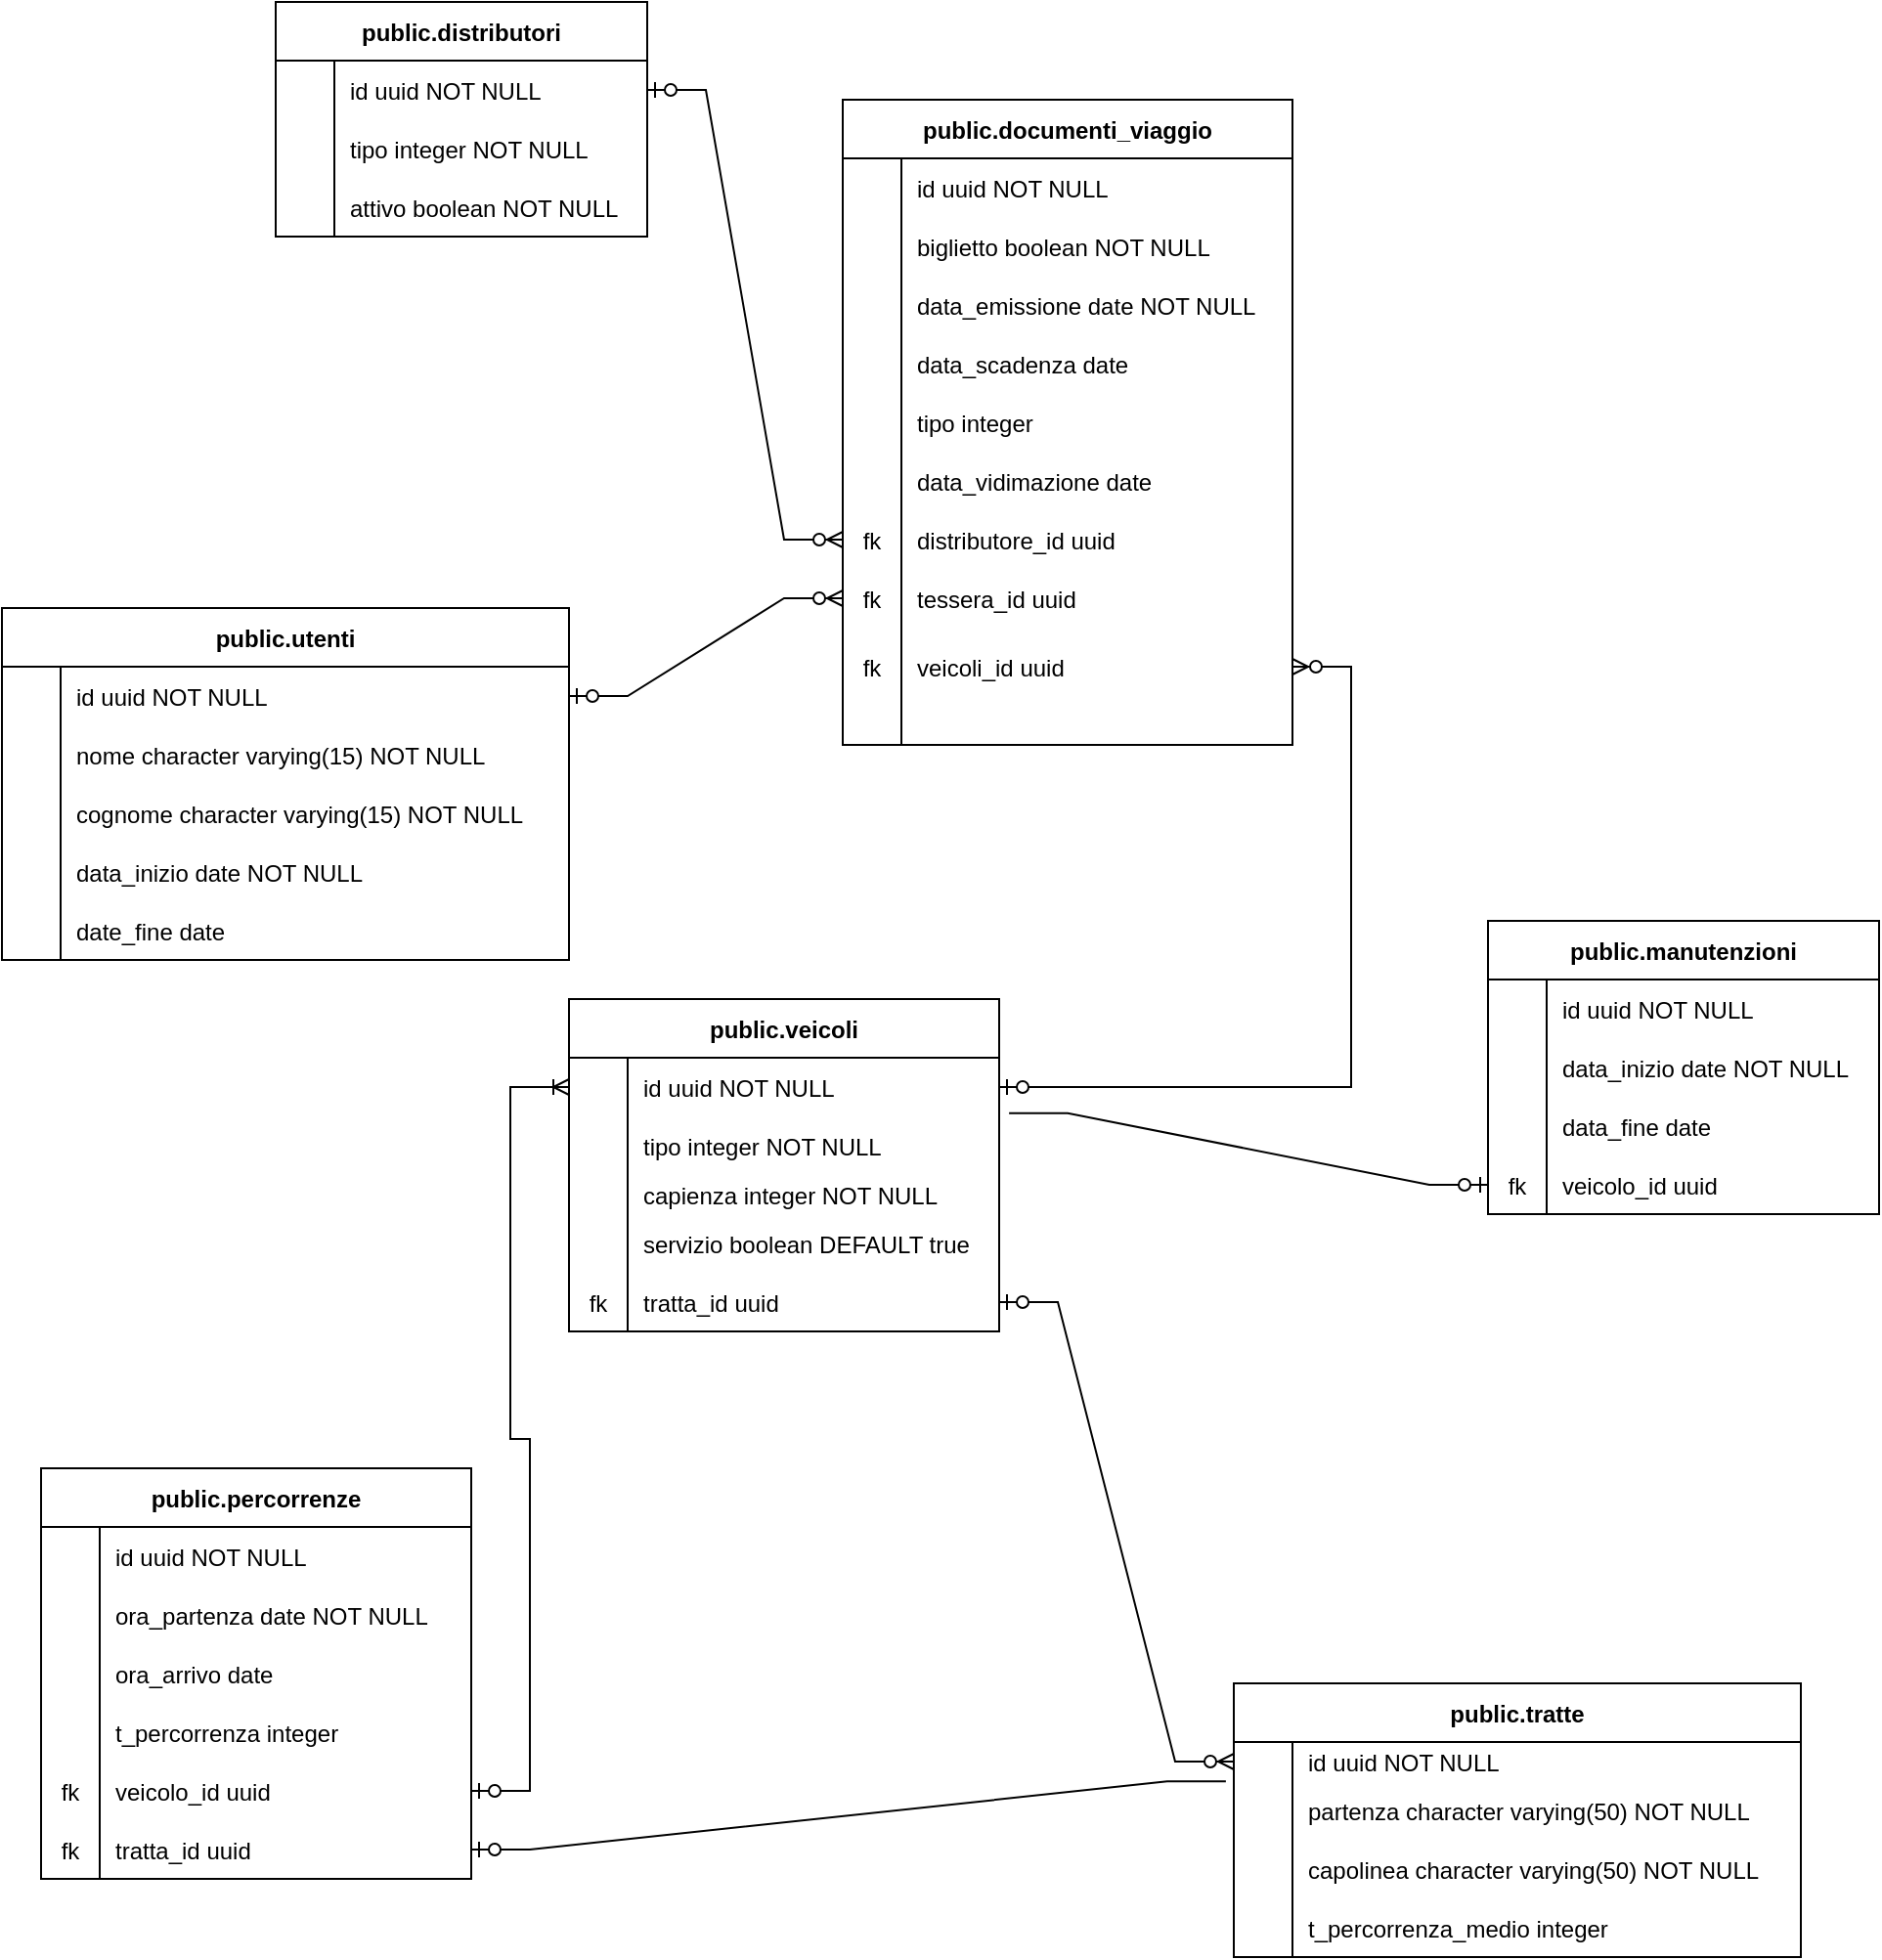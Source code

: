 <mxfile version="21.2.8" type="device">
  <diagram name="Page-1" id="JBYJhnWxyy9aFJ1WZDOu">
    <mxGraphModel dx="2127" dy="907" grid="1" gridSize="10" guides="1" tooltips="1" connect="1" arrows="1" fold="1" page="1" pageScale="1" pageWidth="827" pageHeight="1169" math="0" shadow="0">
      <root>
        <mxCell id="0" />
        <mxCell id="1" parent="0" />
        <mxCell id="Jxn9UHSikNaQUGG8IKJa-1" value="public.distributori" style="shape=table;startSize=30;container=1;collapsible=1;childLayout=tableLayout;fixedRows=1;rowLines=0;fontStyle=1;align=center;resizeLast=1;" parent="1" vertex="1">
          <mxGeometry x="-670" y="50" width="190" height="120" as="geometry" />
        </mxCell>
        <mxCell id="Jxn9UHSikNaQUGG8IKJa-2" value="" style="shape=tableRow;horizontal=0;startSize=0;swimlaneHead=0;swimlaneBody=0;fillColor=none;collapsible=0;dropTarget=0;points=[[0,0.5],[1,0.5]];portConstraint=eastwest;strokeColor=inherit;top=0;left=0;right=0;bottom=0;" parent="Jxn9UHSikNaQUGG8IKJa-1" vertex="1">
          <mxGeometry y="30" width="190" height="30" as="geometry" />
        </mxCell>
        <mxCell id="Jxn9UHSikNaQUGG8IKJa-3" value="" style="shape=partialRectangle;overflow=hidden;connectable=0;fillColor=none;strokeColor=inherit;top=0;left=0;bottom=0;right=0;" parent="Jxn9UHSikNaQUGG8IKJa-2" vertex="1">
          <mxGeometry width="30" height="30" as="geometry">
            <mxRectangle width="30" height="30" as="alternateBounds" />
          </mxGeometry>
        </mxCell>
        <mxCell id="Jxn9UHSikNaQUGG8IKJa-4" value="id uuid NOT NULL" style="shape=partialRectangle;overflow=hidden;connectable=0;fillColor=none;align=left;strokeColor=inherit;top=0;left=0;bottom=0;right=0;spacingLeft=6;" parent="Jxn9UHSikNaQUGG8IKJa-2" vertex="1">
          <mxGeometry x="30" width="160" height="30" as="geometry">
            <mxRectangle width="160" height="30" as="alternateBounds" />
          </mxGeometry>
        </mxCell>
        <mxCell id="Jxn9UHSikNaQUGG8IKJa-5" value="" style="shape=tableRow;horizontal=0;startSize=0;swimlaneHead=0;swimlaneBody=0;fillColor=none;collapsible=0;dropTarget=0;points=[[0,0.5],[1,0.5]];portConstraint=eastwest;strokeColor=inherit;top=0;left=0;right=0;bottom=0;" parent="Jxn9UHSikNaQUGG8IKJa-1" vertex="1">
          <mxGeometry y="60" width="190" height="30" as="geometry" />
        </mxCell>
        <mxCell id="Jxn9UHSikNaQUGG8IKJa-6" value="" style="shape=partialRectangle;overflow=hidden;connectable=0;fillColor=none;strokeColor=inherit;top=0;left=0;bottom=0;right=0;" parent="Jxn9UHSikNaQUGG8IKJa-5" vertex="1">
          <mxGeometry width="30" height="30" as="geometry">
            <mxRectangle width="30" height="30" as="alternateBounds" />
          </mxGeometry>
        </mxCell>
        <mxCell id="Jxn9UHSikNaQUGG8IKJa-7" value="tipo integer NOT NULL" style="shape=partialRectangle;overflow=hidden;connectable=0;fillColor=none;align=left;strokeColor=inherit;top=0;left=0;bottom=0;right=0;spacingLeft=6;" parent="Jxn9UHSikNaQUGG8IKJa-5" vertex="1">
          <mxGeometry x="30" width="160" height="30" as="geometry">
            <mxRectangle width="160" height="30" as="alternateBounds" />
          </mxGeometry>
        </mxCell>
        <mxCell id="Jxn9UHSikNaQUGG8IKJa-8" value="" style="shape=tableRow;horizontal=0;startSize=0;swimlaneHead=0;swimlaneBody=0;fillColor=none;collapsible=0;dropTarget=0;points=[[0,0.5],[1,0.5]];portConstraint=eastwest;strokeColor=inherit;top=0;left=0;right=0;bottom=0;" parent="Jxn9UHSikNaQUGG8IKJa-1" vertex="1">
          <mxGeometry y="90" width="190" height="30" as="geometry" />
        </mxCell>
        <mxCell id="Jxn9UHSikNaQUGG8IKJa-9" value="" style="shape=partialRectangle;overflow=hidden;connectable=0;fillColor=none;strokeColor=inherit;top=0;left=0;bottom=0;right=0;" parent="Jxn9UHSikNaQUGG8IKJa-8" vertex="1">
          <mxGeometry width="30" height="30" as="geometry">
            <mxRectangle width="30" height="30" as="alternateBounds" />
          </mxGeometry>
        </mxCell>
        <mxCell id="Jxn9UHSikNaQUGG8IKJa-10" value="attivo boolean NOT NULL" style="shape=partialRectangle;overflow=hidden;connectable=0;fillColor=none;align=left;strokeColor=inherit;top=0;left=0;bottom=0;right=0;spacingLeft=6;" parent="Jxn9UHSikNaQUGG8IKJa-8" vertex="1">
          <mxGeometry x="30" width="160" height="30" as="geometry">
            <mxRectangle width="160" height="30" as="alternateBounds" />
          </mxGeometry>
        </mxCell>
        <mxCell id="Jxn9UHSikNaQUGG8IKJa-11" value="public.documenti_viaggio" style="shape=table;startSize=30;container=1;collapsible=1;childLayout=tableLayout;fixedRows=1;rowLines=0;fontStyle=1;align=center;resizeLast=1;" parent="1" vertex="1">
          <mxGeometry x="-380" y="100" width="230" height="330" as="geometry" />
        </mxCell>
        <mxCell id="Jxn9UHSikNaQUGG8IKJa-12" value="" style="shape=tableRow;horizontal=0;startSize=0;swimlaneHead=0;swimlaneBody=0;fillColor=none;collapsible=0;dropTarget=0;points=[[0,0.5],[1,0.5]];portConstraint=eastwest;strokeColor=inherit;top=0;left=0;right=0;bottom=0;" parent="Jxn9UHSikNaQUGG8IKJa-11" vertex="1">
          <mxGeometry y="30" width="230" height="30" as="geometry" />
        </mxCell>
        <mxCell id="Jxn9UHSikNaQUGG8IKJa-13" value="" style="shape=partialRectangle;overflow=hidden;connectable=0;fillColor=none;strokeColor=inherit;top=0;left=0;bottom=0;right=0;" parent="Jxn9UHSikNaQUGG8IKJa-12" vertex="1">
          <mxGeometry width="30" height="30" as="geometry">
            <mxRectangle width="30" height="30" as="alternateBounds" />
          </mxGeometry>
        </mxCell>
        <mxCell id="Jxn9UHSikNaQUGG8IKJa-14" value="id uuid NOT NULL" style="shape=partialRectangle;overflow=hidden;connectable=0;fillColor=none;align=left;strokeColor=inherit;top=0;left=0;bottom=0;right=0;spacingLeft=6;" parent="Jxn9UHSikNaQUGG8IKJa-12" vertex="1">
          <mxGeometry x="30" width="200" height="30" as="geometry">
            <mxRectangle width="200" height="30" as="alternateBounds" />
          </mxGeometry>
        </mxCell>
        <mxCell id="Jxn9UHSikNaQUGG8IKJa-15" value="" style="shape=tableRow;horizontal=0;startSize=0;swimlaneHead=0;swimlaneBody=0;fillColor=none;collapsible=0;dropTarget=0;points=[[0,0.5],[1,0.5]];portConstraint=eastwest;strokeColor=inherit;top=0;left=0;right=0;bottom=0;" parent="Jxn9UHSikNaQUGG8IKJa-11" vertex="1">
          <mxGeometry y="60" width="230" height="30" as="geometry" />
        </mxCell>
        <mxCell id="Jxn9UHSikNaQUGG8IKJa-16" value="" style="shape=partialRectangle;overflow=hidden;connectable=0;fillColor=none;strokeColor=inherit;top=0;left=0;bottom=0;right=0;" parent="Jxn9UHSikNaQUGG8IKJa-15" vertex="1">
          <mxGeometry width="30" height="30" as="geometry">
            <mxRectangle width="30" height="30" as="alternateBounds" />
          </mxGeometry>
        </mxCell>
        <mxCell id="Jxn9UHSikNaQUGG8IKJa-17" value="biglietto boolean NOT NULL" style="shape=partialRectangle;overflow=hidden;connectable=0;fillColor=none;align=left;strokeColor=inherit;top=0;left=0;bottom=0;right=0;spacingLeft=6;" parent="Jxn9UHSikNaQUGG8IKJa-15" vertex="1">
          <mxGeometry x="30" width="200" height="30" as="geometry">
            <mxRectangle width="200" height="30" as="alternateBounds" />
          </mxGeometry>
        </mxCell>
        <mxCell id="Jxn9UHSikNaQUGG8IKJa-18" value="" style="shape=tableRow;horizontal=0;startSize=0;swimlaneHead=0;swimlaneBody=0;fillColor=none;collapsible=0;dropTarget=0;points=[[0,0.5],[1,0.5]];portConstraint=eastwest;strokeColor=inherit;top=0;left=0;right=0;bottom=0;" parent="Jxn9UHSikNaQUGG8IKJa-11" vertex="1">
          <mxGeometry y="90" width="230" height="30" as="geometry" />
        </mxCell>
        <mxCell id="Jxn9UHSikNaQUGG8IKJa-19" value="" style="shape=partialRectangle;overflow=hidden;connectable=0;fillColor=none;strokeColor=inherit;top=0;left=0;bottom=0;right=0;" parent="Jxn9UHSikNaQUGG8IKJa-18" vertex="1">
          <mxGeometry width="30" height="30" as="geometry">
            <mxRectangle width="30" height="30" as="alternateBounds" />
          </mxGeometry>
        </mxCell>
        <mxCell id="Jxn9UHSikNaQUGG8IKJa-20" value="data_emissione date NOT NULL" style="shape=partialRectangle;overflow=hidden;connectable=0;fillColor=none;align=left;strokeColor=inherit;top=0;left=0;bottom=0;right=0;spacingLeft=6;" parent="Jxn9UHSikNaQUGG8IKJa-18" vertex="1">
          <mxGeometry x="30" width="200" height="30" as="geometry">
            <mxRectangle width="200" height="30" as="alternateBounds" />
          </mxGeometry>
        </mxCell>
        <mxCell id="Jxn9UHSikNaQUGG8IKJa-21" value="" style="shape=tableRow;horizontal=0;startSize=0;swimlaneHead=0;swimlaneBody=0;fillColor=none;collapsible=0;dropTarget=0;points=[[0,0.5],[1,0.5]];portConstraint=eastwest;strokeColor=inherit;top=0;left=0;right=0;bottom=0;" parent="Jxn9UHSikNaQUGG8IKJa-11" vertex="1">
          <mxGeometry y="120" width="230" height="30" as="geometry" />
        </mxCell>
        <mxCell id="Jxn9UHSikNaQUGG8IKJa-22" value="" style="shape=partialRectangle;overflow=hidden;connectable=0;fillColor=none;strokeColor=inherit;top=0;left=0;bottom=0;right=0;" parent="Jxn9UHSikNaQUGG8IKJa-21" vertex="1">
          <mxGeometry width="30" height="30" as="geometry">
            <mxRectangle width="30" height="30" as="alternateBounds" />
          </mxGeometry>
        </mxCell>
        <mxCell id="Jxn9UHSikNaQUGG8IKJa-23" value="data_scadenza date" style="shape=partialRectangle;overflow=hidden;connectable=0;fillColor=none;align=left;strokeColor=inherit;top=0;left=0;bottom=0;right=0;spacingLeft=6;" parent="Jxn9UHSikNaQUGG8IKJa-21" vertex="1">
          <mxGeometry x="30" width="200" height="30" as="geometry">
            <mxRectangle width="200" height="30" as="alternateBounds" />
          </mxGeometry>
        </mxCell>
        <mxCell id="Jxn9UHSikNaQUGG8IKJa-24" value="" style="shape=tableRow;horizontal=0;startSize=0;swimlaneHead=0;swimlaneBody=0;fillColor=none;collapsible=0;dropTarget=0;points=[[0,0.5],[1,0.5]];portConstraint=eastwest;strokeColor=inherit;top=0;left=0;right=0;bottom=0;" parent="Jxn9UHSikNaQUGG8IKJa-11" vertex="1">
          <mxGeometry y="150" width="230" height="30" as="geometry" />
        </mxCell>
        <mxCell id="Jxn9UHSikNaQUGG8IKJa-25" value="" style="shape=partialRectangle;overflow=hidden;connectable=0;fillColor=none;strokeColor=inherit;top=0;left=0;bottom=0;right=0;" parent="Jxn9UHSikNaQUGG8IKJa-24" vertex="1">
          <mxGeometry width="30" height="30" as="geometry">
            <mxRectangle width="30" height="30" as="alternateBounds" />
          </mxGeometry>
        </mxCell>
        <mxCell id="Jxn9UHSikNaQUGG8IKJa-26" value="tipo integer" style="shape=partialRectangle;overflow=hidden;connectable=0;fillColor=none;align=left;strokeColor=inherit;top=0;left=0;bottom=0;right=0;spacingLeft=6;" parent="Jxn9UHSikNaQUGG8IKJa-24" vertex="1">
          <mxGeometry x="30" width="200" height="30" as="geometry">
            <mxRectangle width="200" height="30" as="alternateBounds" />
          </mxGeometry>
        </mxCell>
        <mxCell id="Jxn9UHSikNaQUGG8IKJa-27" value="" style="shape=tableRow;horizontal=0;startSize=0;swimlaneHead=0;swimlaneBody=0;fillColor=none;collapsible=0;dropTarget=0;points=[[0,0.5],[1,0.5]];portConstraint=eastwest;strokeColor=inherit;top=0;left=0;right=0;bottom=0;" parent="Jxn9UHSikNaQUGG8IKJa-11" vertex="1">
          <mxGeometry y="180" width="230" height="30" as="geometry" />
        </mxCell>
        <mxCell id="Jxn9UHSikNaQUGG8IKJa-28" value="" style="shape=partialRectangle;overflow=hidden;connectable=0;fillColor=none;strokeColor=inherit;top=0;left=0;bottom=0;right=0;" parent="Jxn9UHSikNaQUGG8IKJa-27" vertex="1">
          <mxGeometry width="30" height="30" as="geometry">
            <mxRectangle width="30" height="30" as="alternateBounds" />
          </mxGeometry>
        </mxCell>
        <mxCell id="Jxn9UHSikNaQUGG8IKJa-29" value="data_vidimazione date" style="shape=partialRectangle;overflow=hidden;connectable=0;fillColor=none;align=left;strokeColor=inherit;top=0;left=0;bottom=0;right=0;spacingLeft=6;" parent="Jxn9UHSikNaQUGG8IKJa-27" vertex="1">
          <mxGeometry x="30" width="200" height="30" as="geometry">
            <mxRectangle width="200" height="30" as="alternateBounds" />
          </mxGeometry>
        </mxCell>
        <mxCell id="Jxn9UHSikNaQUGG8IKJa-30" value="" style="shape=tableRow;horizontal=0;startSize=0;swimlaneHead=0;swimlaneBody=0;fillColor=none;collapsible=0;dropTarget=0;points=[[0,0.5],[1,0.5]];portConstraint=eastwest;strokeColor=inherit;top=0;left=0;right=0;bottom=0;" parent="Jxn9UHSikNaQUGG8IKJa-11" vertex="1">
          <mxGeometry y="210" width="230" height="30" as="geometry" />
        </mxCell>
        <mxCell id="Jxn9UHSikNaQUGG8IKJa-31" value="fk" style="shape=partialRectangle;overflow=hidden;connectable=0;fillColor=none;strokeColor=inherit;top=0;left=0;bottom=0;right=0;" parent="Jxn9UHSikNaQUGG8IKJa-30" vertex="1">
          <mxGeometry width="30" height="30" as="geometry">
            <mxRectangle width="30" height="30" as="alternateBounds" />
          </mxGeometry>
        </mxCell>
        <mxCell id="Jxn9UHSikNaQUGG8IKJa-32" value="distributore_id uuid" style="shape=partialRectangle;overflow=hidden;connectable=0;fillColor=none;align=left;strokeColor=inherit;top=0;left=0;bottom=0;right=0;spacingLeft=6;" parent="Jxn9UHSikNaQUGG8IKJa-30" vertex="1">
          <mxGeometry x="30" width="200" height="30" as="geometry">
            <mxRectangle width="200" height="30" as="alternateBounds" />
          </mxGeometry>
        </mxCell>
        <mxCell id="Jxn9UHSikNaQUGG8IKJa-33" value="" style="shape=tableRow;horizontal=0;startSize=0;swimlaneHead=0;swimlaneBody=0;fillColor=none;collapsible=0;dropTarget=0;points=[[0,0.5],[1,0.5]];portConstraint=eastwest;strokeColor=inherit;top=0;left=0;right=0;bottom=0;" parent="Jxn9UHSikNaQUGG8IKJa-11" vertex="1">
          <mxGeometry y="240" width="230" height="30" as="geometry" />
        </mxCell>
        <mxCell id="Jxn9UHSikNaQUGG8IKJa-34" value="fk" style="shape=partialRectangle;overflow=hidden;connectable=0;fillColor=none;strokeColor=inherit;top=0;left=0;bottom=0;right=0;" parent="Jxn9UHSikNaQUGG8IKJa-33" vertex="1">
          <mxGeometry width="30" height="30" as="geometry">
            <mxRectangle width="30" height="30" as="alternateBounds" />
          </mxGeometry>
        </mxCell>
        <mxCell id="Jxn9UHSikNaQUGG8IKJa-35" value="tessera_id uuid" style="shape=partialRectangle;overflow=hidden;connectable=0;fillColor=none;align=left;strokeColor=inherit;top=0;left=0;bottom=0;right=0;spacingLeft=6;" parent="Jxn9UHSikNaQUGG8IKJa-33" vertex="1">
          <mxGeometry x="30" width="200" height="30" as="geometry">
            <mxRectangle width="200" height="30" as="alternateBounds" />
          </mxGeometry>
        </mxCell>
        <mxCell id="ahz2b24PN76qWmU0A88M-2" value="" style="shape=tableRow;horizontal=0;startSize=0;swimlaneHead=0;swimlaneBody=0;fillColor=none;collapsible=0;dropTarget=0;points=[[0,0.5],[1,0.5]];portConstraint=eastwest;strokeColor=inherit;top=0;left=0;right=0;bottom=0;" vertex="1" parent="Jxn9UHSikNaQUGG8IKJa-11">
          <mxGeometry y="270" width="230" height="40" as="geometry" />
        </mxCell>
        <mxCell id="ahz2b24PN76qWmU0A88M-3" value="fk" style="shape=partialRectangle;overflow=hidden;connectable=0;fillColor=none;strokeColor=inherit;top=0;left=0;bottom=0;right=0;" vertex="1" parent="ahz2b24PN76qWmU0A88M-2">
          <mxGeometry width="30" height="40" as="geometry">
            <mxRectangle width="30" height="40" as="alternateBounds" />
          </mxGeometry>
        </mxCell>
        <mxCell id="ahz2b24PN76qWmU0A88M-4" value="veicoli_id uuid" style="shape=partialRectangle;overflow=hidden;connectable=0;fillColor=none;align=left;strokeColor=inherit;top=0;left=0;bottom=0;right=0;spacingLeft=6;" vertex="1" parent="ahz2b24PN76qWmU0A88M-2">
          <mxGeometry x="30" width="200" height="40" as="geometry">
            <mxRectangle width="200" height="40" as="alternateBounds" />
          </mxGeometry>
        </mxCell>
        <mxCell id="Jxn9UHSikNaQUGG8IKJa-36" value="" style="shape=tableRow;horizontal=0;startSize=0;swimlaneHead=0;swimlaneBody=0;fillColor=none;collapsible=0;dropTarget=0;points=[[0,0.5],[1,0.5]];portConstraint=eastwest;strokeColor=inherit;top=0;left=0;right=0;bottom=0;" parent="Jxn9UHSikNaQUGG8IKJa-11" vertex="1">
          <mxGeometry y="310" width="230" height="20" as="geometry" />
        </mxCell>
        <mxCell id="Jxn9UHSikNaQUGG8IKJa-37" value="" style="shape=partialRectangle;overflow=hidden;connectable=0;fillColor=none;strokeColor=inherit;top=0;left=0;bottom=0;right=0;" parent="Jxn9UHSikNaQUGG8IKJa-36" vertex="1">
          <mxGeometry width="30" height="20" as="geometry">
            <mxRectangle width="30" height="20" as="alternateBounds" />
          </mxGeometry>
        </mxCell>
        <mxCell id="Jxn9UHSikNaQUGG8IKJa-38" value="" style="shape=partialRectangle;overflow=hidden;connectable=0;fillColor=none;align=left;strokeColor=inherit;top=0;left=0;bottom=0;right=0;spacingLeft=6;" parent="Jxn9UHSikNaQUGG8IKJa-36" vertex="1">
          <mxGeometry x="30" width="200" height="20" as="geometry">
            <mxRectangle width="200" height="20" as="alternateBounds" />
          </mxGeometry>
        </mxCell>
        <mxCell id="Jxn9UHSikNaQUGG8IKJa-39" value="public.manutenzioni" style="shape=table;startSize=30;container=1;collapsible=1;childLayout=tableLayout;fixedRows=1;rowLines=0;fontStyle=1;align=center;resizeLast=1;" parent="1" vertex="1">
          <mxGeometry x="-50" y="520" width="200" height="150" as="geometry" />
        </mxCell>
        <mxCell id="Jxn9UHSikNaQUGG8IKJa-40" value="" style="shape=tableRow;horizontal=0;startSize=0;swimlaneHead=0;swimlaneBody=0;fillColor=none;collapsible=0;dropTarget=0;points=[[0,0.5],[1,0.5]];portConstraint=eastwest;strokeColor=inherit;top=0;left=0;right=0;bottom=0;" parent="Jxn9UHSikNaQUGG8IKJa-39" vertex="1">
          <mxGeometry y="30" width="200" height="30" as="geometry" />
        </mxCell>
        <mxCell id="Jxn9UHSikNaQUGG8IKJa-41" value="" style="shape=partialRectangle;overflow=hidden;connectable=0;fillColor=none;strokeColor=inherit;top=0;left=0;bottom=0;right=0;" parent="Jxn9UHSikNaQUGG8IKJa-40" vertex="1">
          <mxGeometry width="30" height="30" as="geometry">
            <mxRectangle width="30" height="30" as="alternateBounds" />
          </mxGeometry>
        </mxCell>
        <mxCell id="Jxn9UHSikNaQUGG8IKJa-42" value="id uuid NOT NULL" style="shape=partialRectangle;overflow=hidden;connectable=0;fillColor=none;align=left;strokeColor=inherit;top=0;left=0;bottom=0;right=0;spacingLeft=6;" parent="Jxn9UHSikNaQUGG8IKJa-40" vertex="1">
          <mxGeometry x="30" width="170" height="30" as="geometry">
            <mxRectangle width="170" height="30" as="alternateBounds" />
          </mxGeometry>
        </mxCell>
        <mxCell id="Jxn9UHSikNaQUGG8IKJa-43" value="" style="shape=tableRow;horizontal=0;startSize=0;swimlaneHead=0;swimlaneBody=0;fillColor=none;collapsible=0;dropTarget=0;points=[[0,0.5],[1,0.5]];portConstraint=eastwest;strokeColor=inherit;top=0;left=0;right=0;bottom=0;" parent="Jxn9UHSikNaQUGG8IKJa-39" vertex="1">
          <mxGeometry y="60" width="200" height="30" as="geometry" />
        </mxCell>
        <mxCell id="Jxn9UHSikNaQUGG8IKJa-44" value="" style="shape=partialRectangle;overflow=hidden;connectable=0;fillColor=none;strokeColor=inherit;top=0;left=0;bottom=0;right=0;" parent="Jxn9UHSikNaQUGG8IKJa-43" vertex="1">
          <mxGeometry width="30" height="30" as="geometry">
            <mxRectangle width="30" height="30" as="alternateBounds" />
          </mxGeometry>
        </mxCell>
        <mxCell id="Jxn9UHSikNaQUGG8IKJa-45" value="data_inizio date NOT NULL" style="shape=partialRectangle;overflow=hidden;connectable=0;fillColor=none;align=left;strokeColor=inherit;top=0;left=0;bottom=0;right=0;spacingLeft=6;" parent="Jxn9UHSikNaQUGG8IKJa-43" vertex="1">
          <mxGeometry x="30" width="170" height="30" as="geometry">
            <mxRectangle width="170" height="30" as="alternateBounds" />
          </mxGeometry>
        </mxCell>
        <mxCell id="Jxn9UHSikNaQUGG8IKJa-46" value="" style="shape=tableRow;horizontal=0;startSize=0;swimlaneHead=0;swimlaneBody=0;fillColor=none;collapsible=0;dropTarget=0;points=[[0,0.5],[1,0.5]];portConstraint=eastwest;strokeColor=inherit;top=0;left=0;right=0;bottom=0;" parent="Jxn9UHSikNaQUGG8IKJa-39" vertex="1">
          <mxGeometry y="90" width="200" height="30" as="geometry" />
        </mxCell>
        <mxCell id="Jxn9UHSikNaQUGG8IKJa-47" value="" style="shape=partialRectangle;overflow=hidden;connectable=0;fillColor=none;strokeColor=inherit;top=0;left=0;bottom=0;right=0;" parent="Jxn9UHSikNaQUGG8IKJa-46" vertex="1">
          <mxGeometry width="30" height="30" as="geometry">
            <mxRectangle width="30" height="30" as="alternateBounds" />
          </mxGeometry>
        </mxCell>
        <mxCell id="Jxn9UHSikNaQUGG8IKJa-48" value="data_fine date" style="shape=partialRectangle;overflow=hidden;connectable=0;fillColor=none;align=left;strokeColor=inherit;top=0;left=0;bottom=0;right=0;spacingLeft=6;" parent="Jxn9UHSikNaQUGG8IKJa-46" vertex="1">
          <mxGeometry x="30" width="170" height="30" as="geometry">
            <mxRectangle width="170" height="30" as="alternateBounds" />
          </mxGeometry>
        </mxCell>
        <mxCell id="Jxn9UHSikNaQUGG8IKJa-49" value="" style="shape=tableRow;horizontal=0;startSize=0;swimlaneHead=0;swimlaneBody=0;fillColor=none;collapsible=0;dropTarget=0;points=[[0,0.5],[1,0.5]];portConstraint=eastwest;strokeColor=inherit;top=0;left=0;right=0;bottom=0;" parent="Jxn9UHSikNaQUGG8IKJa-39" vertex="1">
          <mxGeometry y="120" width="200" height="30" as="geometry" />
        </mxCell>
        <mxCell id="Jxn9UHSikNaQUGG8IKJa-50" value="fk" style="shape=partialRectangle;overflow=hidden;connectable=0;fillColor=none;strokeColor=inherit;top=0;left=0;bottom=0;right=0;" parent="Jxn9UHSikNaQUGG8IKJa-49" vertex="1">
          <mxGeometry width="30" height="30" as="geometry">
            <mxRectangle width="30" height="30" as="alternateBounds" />
          </mxGeometry>
        </mxCell>
        <mxCell id="Jxn9UHSikNaQUGG8IKJa-51" value="veicolo_id uuid" style="shape=partialRectangle;overflow=hidden;connectable=0;fillColor=none;align=left;strokeColor=inherit;top=0;left=0;bottom=0;right=0;spacingLeft=6;" parent="Jxn9UHSikNaQUGG8IKJa-49" vertex="1">
          <mxGeometry x="30" width="170" height="30" as="geometry">
            <mxRectangle width="170" height="30" as="alternateBounds" />
          </mxGeometry>
        </mxCell>
        <mxCell id="Jxn9UHSikNaQUGG8IKJa-52" value="public.percorrenze" style="shape=table;startSize=30;container=1;collapsible=1;childLayout=tableLayout;fixedRows=1;rowLines=0;fontStyle=1;align=center;resizeLast=1;" parent="1" vertex="1">
          <mxGeometry x="-790" y="800" width="220" height="210" as="geometry" />
        </mxCell>
        <mxCell id="Jxn9UHSikNaQUGG8IKJa-53" value="" style="shape=tableRow;horizontal=0;startSize=0;swimlaneHead=0;swimlaneBody=0;fillColor=none;collapsible=0;dropTarget=0;points=[[0,0.5],[1,0.5]];portConstraint=eastwest;strokeColor=inherit;top=0;left=0;right=0;bottom=0;" parent="Jxn9UHSikNaQUGG8IKJa-52" vertex="1">
          <mxGeometry y="30" width="220" height="30" as="geometry" />
        </mxCell>
        <mxCell id="Jxn9UHSikNaQUGG8IKJa-54" value="" style="shape=partialRectangle;overflow=hidden;connectable=0;fillColor=none;strokeColor=inherit;top=0;left=0;bottom=0;right=0;" parent="Jxn9UHSikNaQUGG8IKJa-53" vertex="1">
          <mxGeometry width="30" height="30" as="geometry">
            <mxRectangle width="30" height="30" as="alternateBounds" />
          </mxGeometry>
        </mxCell>
        <mxCell id="Jxn9UHSikNaQUGG8IKJa-55" value="id uuid NOT NULL" style="shape=partialRectangle;overflow=hidden;connectable=0;fillColor=none;align=left;strokeColor=inherit;top=0;left=0;bottom=0;right=0;spacingLeft=6;" parent="Jxn9UHSikNaQUGG8IKJa-53" vertex="1">
          <mxGeometry x="30" width="190" height="30" as="geometry">
            <mxRectangle width="190" height="30" as="alternateBounds" />
          </mxGeometry>
        </mxCell>
        <mxCell id="Jxn9UHSikNaQUGG8IKJa-56" value="" style="shape=tableRow;horizontal=0;startSize=0;swimlaneHead=0;swimlaneBody=0;fillColor=none;collapsible=0;dropTarget=0;points=[[0,0.5],[1,0.5]];portConstraint=eastwest;strokeColor=inherit;top=0;left=0;right=0;bottom=0;" parent="Jxn9UHSikNaQUGG8IKJa-52" vertex="1">
          <mxGeometry y="60" width="220" height="30" as="geometry" />
        </mxCell>
        <mxCell id="Jxn9UHSikNaQUGG8IKJa-57" value="" style="shape=partialRectangle;overflow=hidden;connectable=0;fillColor=none;strokeColor=inherit;top=0;left=0;bottom=0;right=0;" parent="Jxn9UHSikNaQUGG8IKJa-56" vertex="1">
          <mxGeometry width="30" height="30" as="geometry">
            <mxRectangle width="30" height="30" as="alternateBounds" />
          </mxGeometry>
        </mxCell>
        <mxCell id="Jxn9UHSikNaQUGG8IKJa-58" value="ora_partenza date NOT NULL" style="shape=partialRectangle;overflow=hidden;connectable=0;fillColor=none;align=left;strokeColor=inherit;top=0;left=0;bottom=0;right=0;spacingLeft=6;" parent="Jxn9UHSikNaQUGG8IKJa-56" vertex="1">
          <mxGeometry x="30" width="190" height="30" as="geometry">
            <mxRectangle width="190" height="30" as="alternateBounds" />
          </mxGeometry>
        </mxCell>
        <mxCell id="Jxn9UHSikNaQUGG8IKJa-59" value="" style="shape=tableRow;horizontal=0;startSize=0;swimlaneHead=0;swimlaneBody=0;fillColor=none;collapsible=0;dropTarget=0;points=[[0,0.5],[1,0.5]];portConstraint=eastwest;strokeColor=inherit;top=0;left=0;right=0;bottom=0;" parent="Jxn9UHSikNaQUGG8IKJa-52" vertex="1">
          <mxGeometry y="90" width="220" height="30" as="geometry" />
        </mxCell>
        <mxCell id="Jxn9UHSikNaQUGG8IKJa-60" value="" style="shape=partialRectangle;overflow=hidden;connectable=0;fillColor=none;strokeColor=inherit;top=0;left=0;bottom=0;right=0;" parent="Jxn9UHSikNaQUGG8IKJa-59" vertex="1">
          <mxGeometry width="30" height="30" as="geometry">
            <mxRectangle width="30" height="30" as="alternateBounds" />
          </mxGeometry>
        </mxCell>
        <mxCell id="Jxn9UHSikNaQUGG8IKJa-61" value="ora_arrivo date" style="shape=partialRectangle;overflow=hidden;connectable=0;fillColor=none;align=left;strokeColor=inherit;top=0;left=0;bottom=0;right=0;spacingLeft=6;" parent="Jxn9UHSikNaQUGG8IKJa-59" vertex="1">
          <mxGeometry x="30" width="190" height="30" as="geometry">
            <mxRectangle width="190" height="30" as="alternateBounds" />
          </mxGeometry>
        </mxCell>
        <mxCell id="Jxn9UHSikNaQUGG8IKJa-62" value="" style="shape=tableRow;horizontal=0;startSize=0;swimlaneHead=0;swimlaneBody=0;fillColor=none;collapsible=0;dropTarget=0;points=[[0,0.5],[1,0.5]];portConstraint=eastwest;strokeColor=inherit;top=0;left=0;right=0;bottom=0;" parent="Jxn9UHSikNaQUGG8IKJa-52" vertex="1">
          <mxGeometry y="120" width="220" height="30" as="geometry" />
        </mxCell>
        <mxCell id="Jxn9UHSikNaQUGG8IKJa-63" value="" style="shape=partialRectangle;overflow=hidden;connectable=0;fillColor=none;strokeColor=inherit;top=0;left=0;bottom=0;right=0;" parent="Jxn9UHSikNaQUGG8IKJa-62" vertex="1">
          <mxGeometry width="30" height="30" as="geometry">
            <mxRectangle width="30" height="30" as="alternateBounds" />
          </mxGeometry>
        </mxCell>
        <mxCell id="Jxn9UHSikNaQUGG8IKJa-64" value="t_percorrenza integer" style="shape=partialRectangle;overflow=hidden;connectable=0;fillColor=none;align=left;strokeColor=inherit;top=0;left=0;bottom=0;right=0;spacingLeft=6;" parent="Jxn9UHSikNaQUGG8IKJa-62" vertex="1">
          <mxGeometry x="30" width="190" height="30" as="geometry">
            <mxRectangle width="190" height="30" as="alternateBounds" />
          </mxGeometry>
        </mxCell>
        <mxCell id="Jxn9UHSikNaQUGG8IKJa-65" value="" style="shape=tableRow;horizontal=0;startSize=0;swimlaneHead=0;swimlaneBody=0;fillColor=none;collapsible=0;dropTarget=0;points=[[0,0.5],[1,0.5]];portConstraint=eastwest;strokeColor=inherit;top=0;left=0;right=0;bottom=0;" parent="Jxn9UHSikNaQUGG8IKJa-52" vertex="1">
          <mxGeometry y="150" width="220" height="30" as="geometry" />
        </mxCell>
        <mxCell id="Jxn9UHSikNaQUGG8IKJa-66" value="fk" style="shape=partialRectangle;overflow=hidden;connectable=0;fillColor=none;strokeColor=inherit;top=0;left=0;bottom=0;right=0;" parent="Jxn9UHSikNaQUGG8IKJa-65" vertex="1">
          <mxGeometry width="30" height="30" as="geometry">
            <mxRectangle width="30" height="30" as="alternateBounds" />
          </mxGeometry>
        </mxCell>
        <mxCell id="Jxn9UHSikNaQUGG8IKJa-67" value="veicolo_id uuid" style="shape=partialRectangle;overflow=hidden;connectable=0;fillColor=none;align=left;strokeColor=inherit;top=0;left=0;bottom=0;right=0;spacingLeft=6;" parent="Jxn9UHSikNaQUGG8IKJa-65" vertex="1">
          <mxGeometry x="30" width="190" height="30" as="geometry">
            <mxRectangle width="190" height="30" as="alternateBounds" />
          </mxGeometry>
        </mxCell>
        <mxCell id="Jxn9UHSikNaQUGG8IKJa-68" value="" style="shape=tableRow;horizontal=0;startSize=0;swimlaneHead=0;swimlaneBody=0;fillColor=none;collapsible=0;dropTarget=0;points=[[0,0.5],[1,0.5]];portConstraint=eastwest;strokeColor=inherit;top=0;left=0;right=0;bottom=0;" parent="Jxn9UHSikNaQUGG8IKJa-52" vertex="1">
          <mxGeometry y="180" width="220" height="30" as="geometry" />
        </mxCell>
        <mxCell id="Jxn9UHSikNaQUGG8IKJa-69" value="fk" style="shape=partialRectangle;overflow=hidden;connectable=0;fillColor=none;strokeColor=inherit;top=0;left=0;bottom=0;right=0;" parent="Jxn9UHSikNaQUGG8IKJa-68" vertex="1">
          <mxGeometry width="30" height="30" as="geometry">
            <mxRectangle width="30" height="30" as="alternateBounds" />
          </mxGeometry>
        </mxCell>
        <mxCell id="Jxn9UHSikNaQUGG8IKJa-70" value="tratta_id uuid" style="shape=partialRectangle;overflow=hidden;connectable=0;fillColor=none;align=left;strokeColor=inherit;top=0;left=0;bottom=0;right=0;spacingLeft=6;" parent="Jxn9UHSikNaQUGG8IKJa-68" vertex="1">
          <mxGeometry x="30" width="190" height="30" as="geometry">
            <mxRectangle width="190" height="30" as="alternateBounds" />
          </mxGeometry>
        </mxCell>
        <mxCell id="Jxn9UHSikNaQUGG8IKJa-71" value="public.tratte" style="shape=table;startSize=30;container=1;collapsible=1;childLayout=tableLayout;fixedRows=1;rowLines=0;fontStyle=1;align=center;resizeLast=1;" parent="1" vertex="1">
          <mxGeometry x="-180" y="910" width="290" height="140" as="geometry" />
        </mxCell>
        <mxCell id="Jxn9UHSikNaQUGG8IKJa-72" value="" style="shape=tableRow;horizontal=0;startSize=0;swimlaneHead=0;swimlaneBody=0;fillColor=none;collapsible=0;dropTarget=0;points=[[0,0.5],[1,0.5]];portConstraint=eastwest;strokeColor=inherit;top=0;left=0;right=0;bottom=0;" parent="Jxn9UHSikNaQUGG8IKJa-71" vertex="1">
          <mxGeometry y="30" width="290" height="20" as="geometry" />
        </mxCell>
        <mxCell id="Jxn9UHSikNaQUGG8IKJa-73" value="" style="shape=partialRectangle;overflow=hidden;connectable=0;fillColor=none;strokeColor=inherit;top=0;left=0;bottom=0;right=0;" parent="Jxn9UHSikNaQUGG8IKJa-72" vertex="1">
          <mxGeometry width="30" height="20" as="geometry">
            <mxRectangle width="30" height="20" as="alternateBounds" />
          </mxGeometry>
        </mxCell>
        <mxCell id="Jxn9UHSikNaQUGG8IKJa-74" value="id uuid NOT NULL" style="shape=partialRectangle;overflow=hidden;connectable=0;fillColor=none;align=left;strokeColor=inherit;top=0;left=0;bottom=0;right=0;spacingLeft=6;" parent="Jxn9UHSikNaQUGG8IKJa-72" vertex="1">
          <mxGeometry x="30" width="260" height="20" as="geometry">
            <mxRectangle width="260" height="20" as="alternateBounds" />
          </mxGeometry>
        </mxCell>
        <mxCell id="Jxn9UHSikNaQUGG8IKJa-75" value="" style="shape=tableRow;horizontal=0;startSize=0;swimlaneHead=0;swimlaneBody=0;fillColor=none;collapsible=0;dropTarget=0;points=[[0,0.5],[1,0.5]];portConstraint=eastwest;strokeColor=inherit;top=0;left=0;right=0;bottom=0;" parent="Jxn9UHSikNaQUGG8IKJa-71" vertex="1">
          <mxGeometry y="50" width="290" height="30" as="geometry" />
        </mxCell>
        <mxCell id="Jxn9UHSikNaQUGG8IKJa-76" value="" style="shape=partialRectangle;overflow=hidden;connectable=0;fillColor=none;strokeColor=inherit;top=0;left=0;bottom=0;right=0;" parent="Jxn9UHSikNaQUGG8IKJa-75" vertex="1">
          <mxGeometry width="30" height="30" as="geometry">
            <mxRectangle width="30" height="30" as="alternateBounds" />
          </mxGeometry>
        </mxCell>
        <mxCell id="Jxn9UHSikNaQUGG8IKJa-77" value="partenza character varying(50) NOT NULL" style="shape=partialRectangle;overflow=hidden;connectable=0;fillColor=none;align=left;strokeColor=inherit;top=0;left=0;bottom=0;right=0;spacingLeft=6;" parent="Jxn9UHSikNaQUGG8IKJa-75" vertex="1">
          <mxGeometry x="30" width="260" height="30" as="geometry">
            <mxRectangle width="260" height="30" as="alternateBounds" />
          </mxGeometry>
        </mxCell>
        <mxCell id="Jxn9UHSikNaQUGG8IKJa-78" value="" style="shape=tableRow;horizontal=0;startSize=0;swimlaneHead=0;swimlaneBody=0;fillColor=none;collapsible=0;dropTarget=0;points=[[0,0.5],[1,0.5]];portConstraint=eastwest;strokeColor=inherit;top=0;left=0;right=0;bottom=0;" parent="Jxn9UHSikNaQUGG8IKJa-71" vertex="1">
          <mxGeometry y="80" width="290" height="30" as="geometry" />
        </mxCell>
        <mxCell id="Jxn9UHSikNaQUGG8IKJa-79" value="" style="shape=partialRectangle;overflow=hidden;connectable=0;fillColor=none;strokeColor=inherit;top=0;left=0;bottom=0;right=0;" parent="Jxn9UHSikNaQUGG8IKJa-78" vertex="1">
          <mxGeometry width="30" height="30" as="geometry">
            <mxRectangle width="30" height="30" as="alternateBounds" />
          </mxGeometry>
        </mxCell>
        <mxCell id="Jxn9UHSikNaQUGG8IKJa-80" value="capolinea character varying(50) NOT NULL" style="shape=partialRectangle;overflow=hidden;connectable=0;fillColor=none;align=left;strokeColor=inherit;top=0;left=0;bottom=0;right=0;spacingLeft=6;" parent="Jxn9UHSikNaQUGG8IKJa-78" vertex="1">
          <mxGeometry x="30" width="260" height="30" as="geometry">
            <mxRectangle width="260" height="30" as="alternateBounds" />
          </mxGeometry>
        </mxCell>
        <mxCell id="Jxn9UHSikNaQUGG8IKJa-81" value="" style="shape=tableRow;horizontal=0;startSize=0;swimlaneHead=0;swimlaneBody=0;fillColor=none;collapsible=0;dropTarget=0;points=[[0,0.5],[1,0.5]];portConstraint=eastwest;strokeColor=inherit;top=0;left=0;right=0;bottom=0;" parent="Jxn9UHSikNaQUGG8IKJa-71" vertex="1">
          <mxGeometry y="110" width="290" height="30" as="geometry" />
        </mxCell>
        <mxCell id="Jxn9UHSikNaQUGG8IKJa-82" value="" style="shape=partialRectangle;overflow=hidden;connectable=0;fillColor=none;strokeColor=inherit;top=0;left=0;bottom=0;right=0;" parent="Jxn9UHSikNaQUGG8IKJa-81" vertex="1">
          <mxGeometry width="30" height="30" as="geometry">
            <mxRectangle width="30" height="30" as="alternateBounds" />
          </mxGeometry>
        </mxCell>
        <mxCell id="Jxn9UHSikNaQUGG8IKJa-83" value="t_percorrenza_medio integer" style="shape=partialRectangle;overflow=hidden;connectable=0;fillColor=none;align=left;strokeColor=inherit;top=0;left=0;bottom=0;right=0;spacingLeft=6;" parent="Jxn9UHSikNaQUGG8IKJa-81" vertex="1">
          <mxGeometry x="30" width="260" height="30" as="geometry">
            <mxRectangle width="260" height="30" as="alternateBounds" />
          </mxGeometry>
        </mxCell>
        <mxCell id="Jxn9UHSikNaQUGG8IKJa-84" value="public.utenti" style="shape=table;startSize=30;container=1;collapsible=1;childLayout=tableLayout;fixedRows=1;rowLines=0;fontStyle=1;align=center;resizeLast=1;" parent="1" vertex="1">
          <mxGeometry x="-810" y="360" width="290" height="180" as="geometry" />
        </mxCell>
        <mxCell id="Jxn9UHSikNaQUGG8IKJa-85" value="" style="shape=tableRow;horizontal=0;startSize=0;swimlaneHead=0;swimlaneBody=0;fillColor=none;collapsible=0;dropTarget=0;points=[[0,0.5],[1,0.5]];portConstraint=eastwest;strokeColor=inherit;top=0;left=0;right=0;bottom=0;" parent="Jxn9UHSikNaQUGG8IKJa-84" vertex="1">
          <mxGeometry y="30" width="290" height="30" as="geometry" />
        </mxCell>
        <mxCell id="Jxn9UHSikNaQUGG8IKJa-86" value="" style="shape=partialRectangle;overflow=hidden;connectable=0;fillColor=none;strokeColor=inherit;top=0;left=0;bottom=0;right=0;" parent="Jxn9UHSikNaQUGG8IKJa-85" vertex="1">
          <mxGeometry width="30" height="30" as="geometry">
            <mxRectangle width="30" height="30" as="alternateBounds" />
          </mxGeometry>
        </mxCell>
        <mxCell id="Jxn9UHSikNaQUGG8IKJa-87" value="id uuid NOT NULL" style="shape=partialRectangle;overflow=hidden;connectable=0;fillColor=none;align=left;strokeColor=inherit;top=0;left=0;bottom=0;right=0;spacingLeft=6;" parent="Jxn9UHSikNaQUGG8IKJa-85" vertex="1">
          <mxGeometry x="30" width="260" height="30" as="geometry">
            <mxRectangle width="260" height="30" as="alternateBounds" />
          </mxGeometry>
        </mxCell>
        <mxCell id="Jxn9UHSikNaQUGG8IKJa-88" value="" style="shape=tableRow;horizontal=0;startSize=0;swimlaneHead=0;swimlaneBody=0;fillColor=none;collapsible=0;dropTarget=0;points=[[0,0.5],[1,0.5]];portConstraint=eastwest;strokeColor=inherit;top=0;left=0;right=0;bottom=0;" parent="Jxn9UHSikNaQUGG8IKJa-84" vertex="1">
          <mxGeometry y="60" width="290" height="30" as="geometry" />
        </mxCell>
        <mxCell id="Jxn9UHSikNaQUGG8IKJa-89" value="" style="shape=partialRectangle;overflow=hidden;connectable=0;fillColor=none;strokeColor=inherit;top=0;left=0;bottom=0;right=0;" parent="Jxn9UHSikNaQUGG8IKJa-88" vertex="1">
          <mxGeometry width="30" height="30" as="geometry">
            <mxRectangle width="30" height="30" as="alternateBounds" />
          </mxGeometry>
        </mxCell>
        <mxCell id="Jxn9UHSikNaQUGG8IKJa-90" value="nome character varying(15) NOT NULL" style="shape=partialRectangle;overflow=hidden;connectable=0;fillColor=none;align=left;strokeColor=inherit;top=0;left=0;bottom=0;right=0;spacingLeft=6;" parent="Jxn9UHSikNaQUGG8IKJa-88" vertex="1">
          <mxGeometry x="30" width="260" height="30" as="geometry">
            <mxRectangle width="260" height="30" as="alternateBounds" />
          </mxGeometry>
        </mxCell>
        <mxCell id="Jxn9UHSikNaQUGG8IKJa-91" value="" style="shape=tableRow;horizontal=0;startSize=0;swimlaneHead=0;swimlaneBody=0;fillColor=none;collapsible=0;dropTarget=0;points=[[0,0.5],[1,0.5]];portConstraint=eastwest;strokeColor=inherit;top=0;left=0;right=0;bottom=0;" parent="Jxn9UHSikNaQUGG8IKJa-84" vertex="1">
          <mxGeometry y="90" width="290" height="30" as="geometry" />
        </mxCell>
        <mxCell id="Jxn9UHSikNaQUGG8IKJa-92" value="" style="shape=partialRectangle;overflow=hidden;connectable=0;fillColor=none;strokeColor=inherit;top=0;left=0;bottom=0;right=0;" parent="Jxn9UHSikNaQUGG8IKJa-91" vertex="1">
          <mxGeometry width="30" height="30" as="geometry">
            <mxRectangle width="30" height="30" as="alternateBounds" />
          </mxGeometry>
        </mxCell>
        <mxCell id="Jxn9UHSikNaQUGG8IKJa-93" value="cognome character varying(15) NOT NULL" style="shape=partialRectangle;overflow=hidden;connectable=0;fillColor=none;align=left;strokeColor=inherit;top=0;left=0;bottom=0;right=0;spacingLeft=6;" parent="Jxn9UHSikNaQUGG8IKJa-91" vertex="1">
          <mxGeometry x="30" width="260" height="30" as="geometry">
            <mxRectangle width="260" height="30" as="alternateBounds" />
          </mxGeometry>
        </mxCell>
        <mxCell id="Jxn9UHSikNaQUGG8IKJa-94" value="" style="shape=tableRow;horizontal=0;startSize=0;swimlaneHead=0;swimlaneBody=0;fillColor=none;collapsible=0;dropTarget=0;points=[[0,0.5],[1,0.5]];portConstraint=eastwest;strokeColor=inherit;top=0;left=0;right=0;bottom=0;" parent="Jxn9UHSikNaQUGG8IKJa-84" vertex="1">
          <mxGeometry y="120" width="290" height="30" as="geometry" />
        </mxCell>
        <mxCell id="Jxn9UHSikNaQUGG8IKJa-95" value="" style="shape=partialRectangle;overflow=hidden;connectable=0;fillColor=none;strokeColor=inherit;top=0;left=0;bottom=0;right=0;" parent="Jxn9UHSikNaQUGG8IKJa-94" vertex="1">
          <mxGeometry width="30" height="30" as="geometry">
            <mxRectangle width="30" height="30" as="alternateBounds" />
          </mxGeometry>
        </mxCell>
        <mxCell id="Jxn9UHSikNaQUGG8IKJa-96" value="data_inizio date NOT NULL" style="shape=partialRectangle;overflow=hidden;connectable=0;fillColor=none;align=left;strokeColor=inherit;top=0;left=0;bottom=0;right=0;spacingLeft=6;" parent="Jxn9UHSikNaQUGG8IKJa-94" vertex="1">
          <mxGeometry x="30" width="260" height="30" as="geometry">
            <mxRectangle width="260" height="30" as="alternateBounds" />
          </mxGeometry>
        </mxCell>
        <mxCell id="Jxn9UHSikNaQUGG8IKJa-97" value="" style="shape=tableRow;horizontal=0;startSize=0;swimlaneHead=0;swimlaneBody=0;fillColor=none;collapsible=0;dropTarget=0;points=[[0,0.5],[1,0.5]];portConstraint=eastwest;strokeColor=inherit;top=0;left=0;right=0;bottom=0;" parent="Jxn9UHSikNaQUGG8IKJa-84" vertex="1">
          <mxGeometry y="150" width="290" height="30" as="geometry" />
        </mxCell>
        <mxCell id="Jxn9UHSikNaQUGG8IKJa-98" value="" style="shape=partialRectangle;overflow=hidden;connectable=0;fillColor=none;strokeColor=inherit;top=0;left=0;bottom=0;right=0;" parent="Jxn9UHSikNaQUGG8IKJa-97" vertex="1">
          <mxGeometry width="30" height="30" as="geometry">
            <mxRectangle width="30" height="30" as="alternateBounds" />
          </mxGeometry>
        </mxCell>
        <mxCell id="Jxn9UHSikNaQUGG8IKJa-99" value="date_fine date" style="shape=partialRectangle;overflow=hidden;connectable=0;fillColor=none;align=left;strokeColor=inherit;top=0;left=0;bottom=0;right=0;spacingLeft=6;" parent="Jxn9UHSikNaQUGG8IKJa-97" vertex="1">
          <mxGeometry x="30" width="260" height="30" as="geometry">
            <mxRectangle width="260" height="30" as="alternateBounds" />
          </mxGeometry>
        </mxCell>
        <mxCell id="Jxn9UHSikNaQUGG8IKJa-100" value="public.veicoli" style="shape=table;startSize=30;container=1;collapsible=1;childLayout=tableLayout;fixedRows=1;rowLines=0;fontStyle=1;align=center;resizeLast=1;" parent="1" vertex="1">
          <mxGeometry x="-520" y="560" width="220" height="170" as="geometry" />
        </mxCell>
        <mxCell id="Jxn9UHSikNaQUGG8IKJa-101" value="" style="shape=tableRow;horizontal=0;startSize=0;swimlaneHead=0;swimlaneBody=0;fillColor=none;collapsible=0;dropTarget=0;points=[[0,0.5],[1,0.5]];portConstraint=eastwest;strokeColor=inherit;top=0;left=0;right=0;bottom=0;" parent="Jxn9UHSikNaQUGG8IKJa-100" vertex="1">
          <mxGeometry y="30" width="220" height="30" as="geometry" />
        </mxCell>
        <mxCell id="Jxn9UHSikNaQUGG8IKJa-102" value="" style="shape=partialRectangle;overflow=hidden;connectable=0;fillColor=none;strokeColor=inherit;top=0;left=0;bottom=0;right=0;" parent="Jxn9UHSikNaQUGG8IKJa-101" vertex="1">
          <mxGeometry width="30" height="30" as="geometry">
            <mxRectangle width="30" height="30" as="alternateBounds" />
          </mxGeometry>
        </mxCell>
        <mxCell id="Jxn9UHSikNaQUGG8IKJa-103" value="id uuid NOT NULL" style="shape=partialRectangle;overflow=hidden;connectable=0;fillColor=none;align=left;strokeColor=inherit;top=0;left=0;bottom=0;right=0;spacingLeft=6;" parent="Jxn9UHSikNaQUGG8IKJa-101" vertex="1">
          <mxGeometry x="30" width="190" height="30" as="geometry">
            <mxRectangle width="190" height="30" as="alternateBounds" />
          </mxGeometry>
        </mxCell>
        <mxCell id="Jxn9UHSikNaQUGG8IKJa-104" value="" style="shape=tableRow;horizontal=0;startSize=0;swimlaneHead=0;swimlaneBody=0;fillColor=none;collapsible=0;dropTarget=0;points=[[0,0.5],[1,0.5]];portConstraint=eastwest;strokeColor=inherit;top=0;left=0;right=0;bottom=0;" parent="Jxn9UHSikNaQUGG8IKJa-100" vertex="1">
          <mxGeometry y="60" width="220" height="30" as="geometry" />
        </mxCell>
        <mxCell id="Jxn9UHSikNaQUGG8IKJa-105" value="" style="shape=partialRectangle;overflow=hidden;connectable=0;fillColor=none;strokeColor=inherit;top=0;left=0;bottom=0;right=0;" parent="Jxn9UHSikNaQUGG8IKJa-104" vertex="1">
          <mxGeometry width="30" height="30" as="geometry">
            <mxRectangle width="30" height="30" as="alternateBounds" />
          </mxGeometry>
        </mxCell>
        <mxCell id="Jxn9UHSikNaQUGG8IKJa-106" value="tipo integer NOT NULL" style="shape=partialRectangle;overflow=hidden;connectable=0;fillColor=none;align=left;strokeColor=inherit;top=0;left=0;bottom=0;right=0;spacingLeft=6;" parent="Jxn9UHSikNaQUGG8IKJa-104" vertex="1">
          <mxGeometry x="30" width="190" height="30" as="geometry">
            <mxRectangle width="190" height="30" as="alternateBounds" />
          </mxGeometry>
        </mxCell>
        <mxCell id="Jxn9UHSikNaQUGG8IKJa-107" value="" style="shape=tableRow;horizontal=0;startSize=0;swimlaneHead=0;swimlaneBody=0;fillColor=none;collapsible=0;dropTarget=0;points=[[0,0.5],[1,0.5]];portConstraint=eastwest;strokeColor=inherit;top=0;left=0;right=0;bottom=0;" parent="Jxn9UHSikNaQUGG8IKJa-100" vertex="1">
          <mxGeometry y="90" width="220" height="20" as="geometry" />
        </mxCell>
        <mxCell id="Jxn9UHSikNaQUGG8IKJa-108" value="" style="shape=partialRectangle;overflow=hidden;connectable=0;fillColor=none;strokeColor=inherit;top=0;left=0;bottom=0;right=0;" parent="Jxn9UHSikNaQUGG8IKJa-107" vertex="1">
          <mxGeometry width="30" height="20" as="geometry">
            <mxRectangle width="30" height="20" as="alternateBounds" />
          </mxGeometry>
        </mxCell>
        <mxCell id="Jxn9UHSikNaQUGG8IKJa-109" value="capienza integer NOT NULL" style="shape=partialRectangle;overflow=hidden;connectable=0;fillColor=none;align=left;strokeColor=inherit;top=0;left=0;bottom=0;right=0;spacingLeft=6;" parent="Jxn9UHSikNaQUGG8IKJa-107" vertex="1">
          <mxGeometry x="30" width="190" height="20" as="geometry">
            <mxRectangle width="190" height="20" as="alternateBounds" />
          </mxGeometry>
        </mxCell>
        <mxCell id="Jxn9UHSikNaQUGG8IKJa-110" value="" style="shape=tableRow;horizontal=0;startSize=0;swimlaneHead=0;swimlaneBody=0;fillColor=none;collapsible=0;dropTarget=0;points=[[0,0.5],[1,0.5]];portConstraint=eastwest;strokeColor=inherit;top=0;left=0;right=0;bottom=0;" parent="Jxn9UHSikNaQUGG8IKJa-100" vertex="1">
          <mxGeometry y="110" width="220" height="30" as="geometry" />
        </mxCell>
        <mxCell id="Jxn9UHSikNaQUGG8IKJa-111" value="" style="shape=partialRectangle;overflow=hidden;connectable=0;fillColor=none;strokeColor=inherit;top=0;left=0;bottom=0;right=0;" parent="Jxn9UHSikNaQUGG8IKJa-110" vertex="1">
          <mxGeometry width="30" height="30" as="geometry">
            <mxRectangle width="30" height="30" as="alternateBounds" />
          </mxGeometry>
        </mxCell>
        <mxCell id="Jxn9UHSikNaQUGG8IKJa-112" value="servizio boolean DEFAULT true" style="shape=partialRectangle;overflow=hidden;connectable=0;fillColor=none;align=left;strokeColor=inherit;top=0;left=0;bottom=0;right=0;spacingLeft=6;" parent="Jxn9UHSikNaQUGG8IKJa-110" vertex="1">
          <mxGeometry x="30" width="190" height="30" as="geometry">
            <mxRectangle width="190" height="30" as="alternateBounds" />
          </mxGeometry>
        </mxCell>
        <mxCell id="Jxn9UHSikNaQUGG8IKJa-113" value="" style="shape=tableRow;horizontal=0;startSize=0;swimlaneHead=0;swimlaneBody=0;fillColor=none;collapsible=0;dropTarget=0;points=[[0,0.5],[1,0.5]];portConstraint=eastwest;strokeColor=inherit;top=0;left=0;right=0;bottom=0;" parent="Jxn9UHSikNaQUGG8IKJa-100" vertex="1">
          <mxGeometry y="140" width="220" height="30" as="geometry" />
        </mxCell>
        <mxCell id="Jxn9UHSikNaQUGG8IKJa-114" value="fk" style="shape=partialRectangle;overflow=hidden;connectable=0;fillColor=none;strokeColor=inherit;top=0;left=0;bottom=0;right=0;" parent="Jxn9UHSikNaQUGG8IKJa-113" vertex="1">
          <mxGeometry width="30" height="30" as="geometry">
            <mxRectangle width="30" height="30" as="alternateBounds" />
          </mxGeometry>
        </mxCell>
        <mxCell id="Jxn9UHSikNaQUGG8IKJa-115" value="tratta_id uuid" style="shape=partialRectangle;overflow=hidden;connectable=0;fillColor=none;align=left;strokeColor=inherit;top=0;left=0;bottom=0;right=0;spacingLeft=6;" parent="Jxn9UHSikNaQUGG8IKJa-113" vertex="1">
          <mxGeometry x="30" width="190" height="30" as="geometry">
            <mxRectangle width="190" height="30" as="alternateBounds" />
          </mxGeometry>
        </mxCell>
        <mxCell id="ahz2b24PN76qWmU0A88M-1" value="" style="edgeStyle=entityRelationEdgeStyle;fontSize=12;html=1;endArrow=ERzeroToMany;startArrow=ERzeroToOne;rounded=0;entryX=0;entryY=0.5;entryDx=0;entryDy=0;exitX=1;exitY=0.5;exitDx=0;exitDy=0;" edge="1" parent="1" source="Jxn9UHSikNaQUGG8IKJa-2" target="Jxn9UHSikNaQUGG8IKJa-30">
          <mxGeometry width="100" height="100" relative="1" as="geometry">
            <mxPoint x="-430" y="220" as="sourcePoint" />
            <mxPoint x="-360" y="660" as="targetPoint" />
          </mxGeometry>
        </mxCell>
        <mxCell id="ahz2b24PN76qWmU0A88M-7" value="" style="edgeStyle=entityRelationEdgeStyle;fontSize=12;html=1;endArrow=ERzeroToOne;endFill=1;rounded=0;entryX=0;entryY=0.5;entryDx=0;entryDy=0;exitX=1.023;exitY=0.946;exitDx=0;exitDy=0;exitPerimeter=0;" edge="1" parent="1" source="Jxn9UHSikNaQUGG8IKJa-101" target="Jxn9UHSikNaQUGG8IKJa-49">
          <mxGeometry width="100" height="100" relative="1" as="geometry">
            <mxPoint x="-140" y="910" as="sourcePoint" />
            <mxPoint x="-40" y="650" as="targetPoint" />
          </mxGeometry>
        </mxCell>
        <mxCell id="ahz2b24PN76qWmU0A88M-12" value="" style="edgeStyle=entityRelationEdgeStyle;fontSize=12;html=1;endArrow=ERoneToMany;startArrow=ERzeroToOne;rounded=0;exitX=1;exitY=0.5;exitDx=0;exitDy=0;entryX=0;entryY=0.5;entryDx=0;entryDy=0;" edge="1" parent="1" source="Jxn9UHSikNaQUGG8IKJa-65" target="Jxn9UHSikNaQUGG8IKJa-101">
          <mxGeometry width="100" height="100" relative="1" as="geometry">
            <mxPoint x="-340" y="840" as="sourcePoint" />
            <mxPoint x="-240" y="740" as="targetPoint" />
          </mxGeometry>
        </mxCell>
        <mxCell id="ahz2b24PN76qWmU0A88M-14" value="" style="edgeStyle=entityRelationEdgeStyle;fontSize=12;html=1;endArrow=ERzeroToMany;startArrow=ERzeroToOne;rounded=0;exitX=1;exitY=0.5;exitDx=0;exitDy=0;entryX=0;entryY=0.5;entryDx=0;entryDy=0;" edge="1" parent="1" source="Jxn9UHSikNaQUGG8IKJa-85" target="Jxn9UHSikNaQUGG8IKJa-33">
          <mxGeometry width="100" height="100" relative="1" as="geometry">
            <mxPoint x="-380" y="550" as="sourcePoint" />
            <mxPoint x="-390" y="360" as="targetPoint" />
          </mxGeometry>
        </mxCell>
        <mxCell id="ahz2b24PN76qWmU0A88M-16" value="" style="edgeStyle=entityRelationEdgeStyle;fontSize=12;html=1;endArrow=ERzeroToOne;endFill=1;rounded=0;entryX=1;entryY=0.5;entryDx=0;entryDy=0;exitX=-0.014;exitY=0.006;exitDx=0;exitDy=0;exitPerimeter=0;" edge="1" parent="1" source="Jxn9UHSikNaQUGG8IKJa-75" target="Jxn9UHSikNaQUGG8IKJa-68">
          <mxGeometry width="100" height="100" relative="1" as="geometry">
            <mxPoint x="-370" y="960" as="sourcePoint" />
            <mxPoint x="-240" y="720" as="targetPoint" />
          </mxGeometry>
        </mxCell>
        <mxCell id="ahz2b24PN76qWmU0A88M-19" value="" style="edgeStyle=entityRelationEdgeStyle;fontSize=12;html=1;endArrow=ERzeroToMany;startArrow=ERzeroToOne;rounded=0;exitX=1;exitY=0.5;exitDx=0;exitDy=0;" edge="1" parent="1" source="Jxn9UHSikNaQUGG8IKJa-101" target="ahz2b24PN76qWmU0A88M-2">
          <mxGeometry width="100" height="100" relative="1" as="geometry">
            <mxPoint x="-420" y="630" as="sourcePoint" />
            <mxPoint x="-390" y="390" as="targetPoint" />
          </mxGeometry>
        </mxCell>
        <mxCell id="ahz2b24PN76qWmU0A88M-21" value="" style="edgeStyle=entityRelationEdgeStyle;fontSize=12;html=1;endArrow=ERzeroToMany;startArrow=ERzeroToOne;rounded=0;exitX=1;exitY=0.5;exitDx=0;exitDy=0;" edge="1" parent="1" source="Jxn9UHSikNaQUGG8IKJa-113" target="Jxn9UHSikNaQUGG8IKJa-72">
          <mxGeometry width="100" height="100" relative="1" as="geometry">
            <mxPoint x="-300" y="610" as="sourcePoint" />
            <mxPoint x="-310" y="660" as="targetPoint" />
          </mxGeometry>
        </mxCell>
      </root>
    </mxGraphModel>
  </diagram>
</mxfile>
